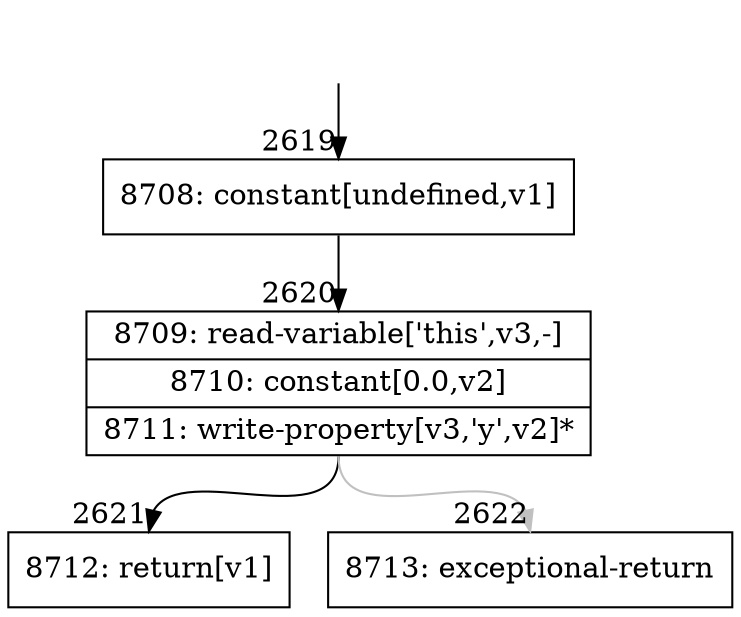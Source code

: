 digraph {
rankdir="TD"
BB_entry241[shape=none,label=""];
BB_entry241 -> BB2619 [tailport=s, headport=n, headlabel="    2619"]
BB2619 [shape=record label="{8708: constant[undefined,v1]}" ] 
BB2619 -> BB2620 [tailport=s, headport=n, headlabel="      2620"]
BB2620 [shape=record label="{8709: read-variable['this',v3,-]|8710: constant[0.0,v2]|8711: write-property[v3,'y',v2]*}" ] 
BB2620 -> BB2621 [tailport=s, headport=n, headlabel="      2621"]
BB2620 -> BB2622 [tailport=s, headport=n, color=gray, headlabel="      2622"]
BB2621 [shape=record label="{8712: return[v1]}" ] 
BB2622 [shape=record label="{8713: exceptional-return}" ] 
//#$~ 3611
}
